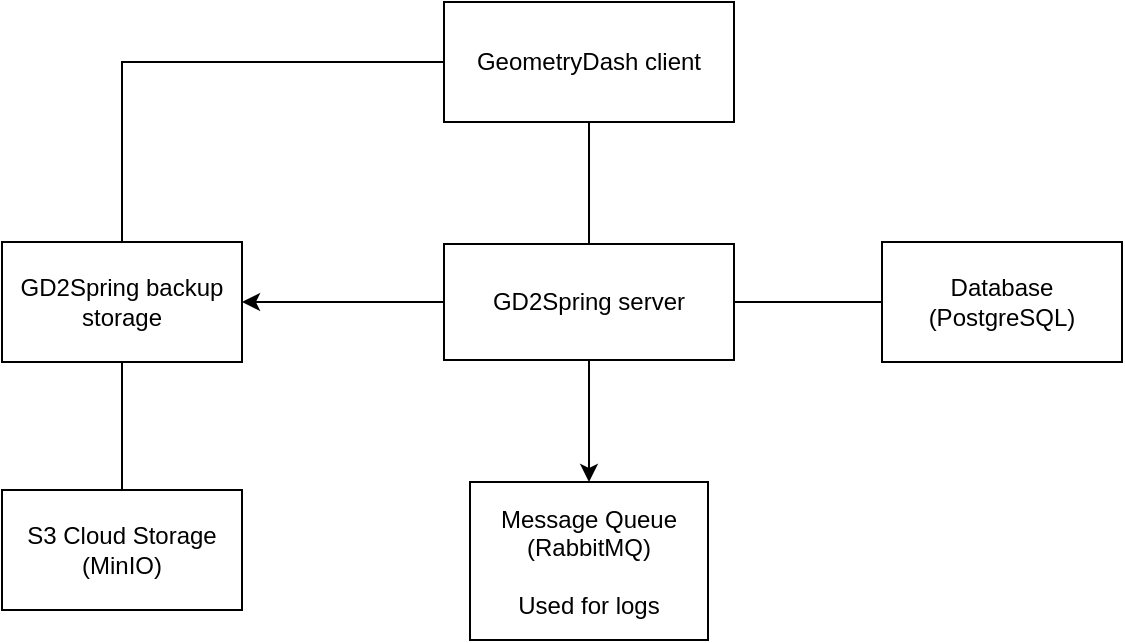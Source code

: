 <mxfile version="20.5.3" type="embed"><diagram name="Страница — 1" id="flMHft7aRPEmoyKZwruH"><mxGraphModel dx="1026" dy="715" grid="0" gridSize="10" guides="1" tooltips="1" connect="1" arrows="1" fold="1" page="1" pageScale="1" pageWidth="827" pageHeight="1169" math="0" shadow="0"><root><mxCell id="0"/><mxCell id="1" parent="0"/><mxCell id="vGkDmQzbaY5o0FN3pHR2-20" style="edgeStyle=orthogonalEdgeStyle;rounded=0;orthogonalLoop=1;jettySize=auto;html=1;exitX=0;exitY=0.5;exitDx=0;exitDy=0;entryX=0.5;entryY=0;entryDx=0;entryDy=0;endArrow=none;endFill=0;" parent="1" source="vGkDmQzbaY5o0FN3pHR2-1" target="vGkDmQzbaY5o0FN3pHR2-14" edge="1"><mxGeometry relative="1" as="geometry"/></mxCell><mxCell id="vGkDmQzbaY5o0FN3pHR2-21" style="edgeStyle=orthogonalEdgeStyle;rounded=0;orthogonalLoop=1;jettySize=auto;html=1;exitX=0.5;exitY=1;exitDx=0;exitDy=0;endArrow=none;endFill=0;" parent="1" source="vGkDmQzbaY5o0FN3pHR2-1" target="vGkDmQzbaY5o0FN3pHR2-2" edge="1"><mxGeometry relative="1" as="geometry"/></mxCell><mxCell id="vGkDmQzbaY5o0FN3pHR2-1" value="GeometryDash client" style="rounded=0;whiteSpace=wrap;html=1;" parent="1" vertex="1"><mxGeometry x="341" y="140" width="145" height="60" as="geometry"/></mxCell><mxCell id="vGkDmQzbaY5o0FN3pHR2-11" style="edgeStyle=orthogonalEdgeStyle;rounded=0;orthogonalLoop=1;jettySize=auto;html=1;exitX=1;exitY=0.5;exitDx=0;exitDy=0;entryX=0;entryY=0.5;entryDx=0;entryDy=0;endArrow=none;endFill=0;" parent="1" source="vGkDmQzbaY5o0FN3pHR2-2" target="vGkDmQzbaY5o0FN3pHR2-4" edge="1"><mxGeometry relative="1" as="geometry"/></mxCell><mxCell id="vGkDmQzbaY5o0FN3pHR2-15" style="edgeStyle=orthogonalEdgeStyle;rounded=0;orthogonalLoop=1;jettySize=auto;html=1;exitX=0.5;exitY=1;exitDx=0;exitDy=0;entryX=0.5;entryY=0;entryDx=0;entryDy=0;" parent="1" source="vGkDmQzbaY5o0FN3pHR2-2" target="vGkDmQzbaY5o0FN3pHR2-12" edge="1"><mxGeometry relative="1" as="geometry"/></mxCell><mxCell id="vGkDmQzbaY5o0FN3pHR2-16" style="edgeStyle=orthogonalEdgeStyle;rounded=0;orthogonalLoop=1;jettySize=auto;html=1;exitX=0;exitY=0.5;exitDx=0;exitDy=0;entryX=1;entryY=0.5;entryDx=0;entryDy=0;" parent="1" source="vGkDmQzbaY5o0FN3pHR2-2" target="vGkDmQzbaY5o0FN3pHR2-14" edge="1"><mxGeometry relative="1" as="geometry"/></mxCell><mxCell id="vGkDmQzbaY5o0FN3pHR2-2" value="GD2Spring server" style="rounded=0;whiteSpace=wrap;html=1;" parent="1" vertex="1"><mxGeometry x="341" y="261" width="145" height="58" as="geometry"/></mxCell><mxCell id="vGkDmQzbaY5o0FN3pHR2-4" value="Database&lt;br&gt;(PostgreSQL)" style="rounded=0;whiteSpace=wrap;html=1;" parent="1" vertex="1"><mxGeometry x="560" y="260" width="120" height="60" as="geometry"/></mxCell><mxCell id="vGkDmQzbaY5o0FN3pHR2-9" value="S3 Cloud Storage&lt;br&gt;(MinIO)" style="rounded=0;whiteSpace=wrap;html=1;" parent="1" vertex="1"><mxGeometry x="120" y="384" width="120" height="60" as="geometry"/></mxCell><mxCell id="vGkDmQzbaY5o0FN3pHR2-12" value="Message Queue&lt;br&gt;(RabbitMQ)&lt;br&gt;&lt;br&gt;Used for logs" style="rounded=0;whiteSpace=wrap;html=1;" parent="1" vertex="1"><mxGeometry x="354" y="380" width="119" height="79" as="geometry"/></mxCell><mxCell id="vGkDmQzbaY5o0FN3pHR2-17" style="edgeStyle=orthogonalEdgeStyle;rounded=0;orthogonalLoop=1;jettySize=auto;html=1;exitX=0.5;exitY=1;exitDx=0;exitDy=0;endArrow=none;endFill=0;" parent="1" source="vGkDmQzbaY5o0FN3pHR2-14" target="vGkDmQzbaY5o0FN3pHR2-9" edge="1"><mxGeometry relative="1" as="geometry"/></mxCell><mxCell id="vGkDmQzbaY5o0FN3pHR2-14" value="GD2Spring backup storage" style="rounded=0;whiteSpace=wrap;html=1;" parent="1" vertex="1"><mxGeometry x="120" y="260" width="120" height="60" as="geometry"/></mxCell></root></mxGraphModel></diagram></mxfile>